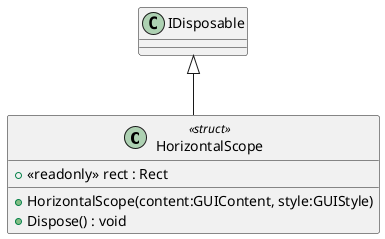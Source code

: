 @startuml
class HorizontalScope <<struct>> {
    + <<readonly>> rect : Rect
    + HorizontalScope(content:GUIContent, style:GUIStyle)
    + Dispose() : void
}
IDisposable <|-- HorizontalScope
@enduml

